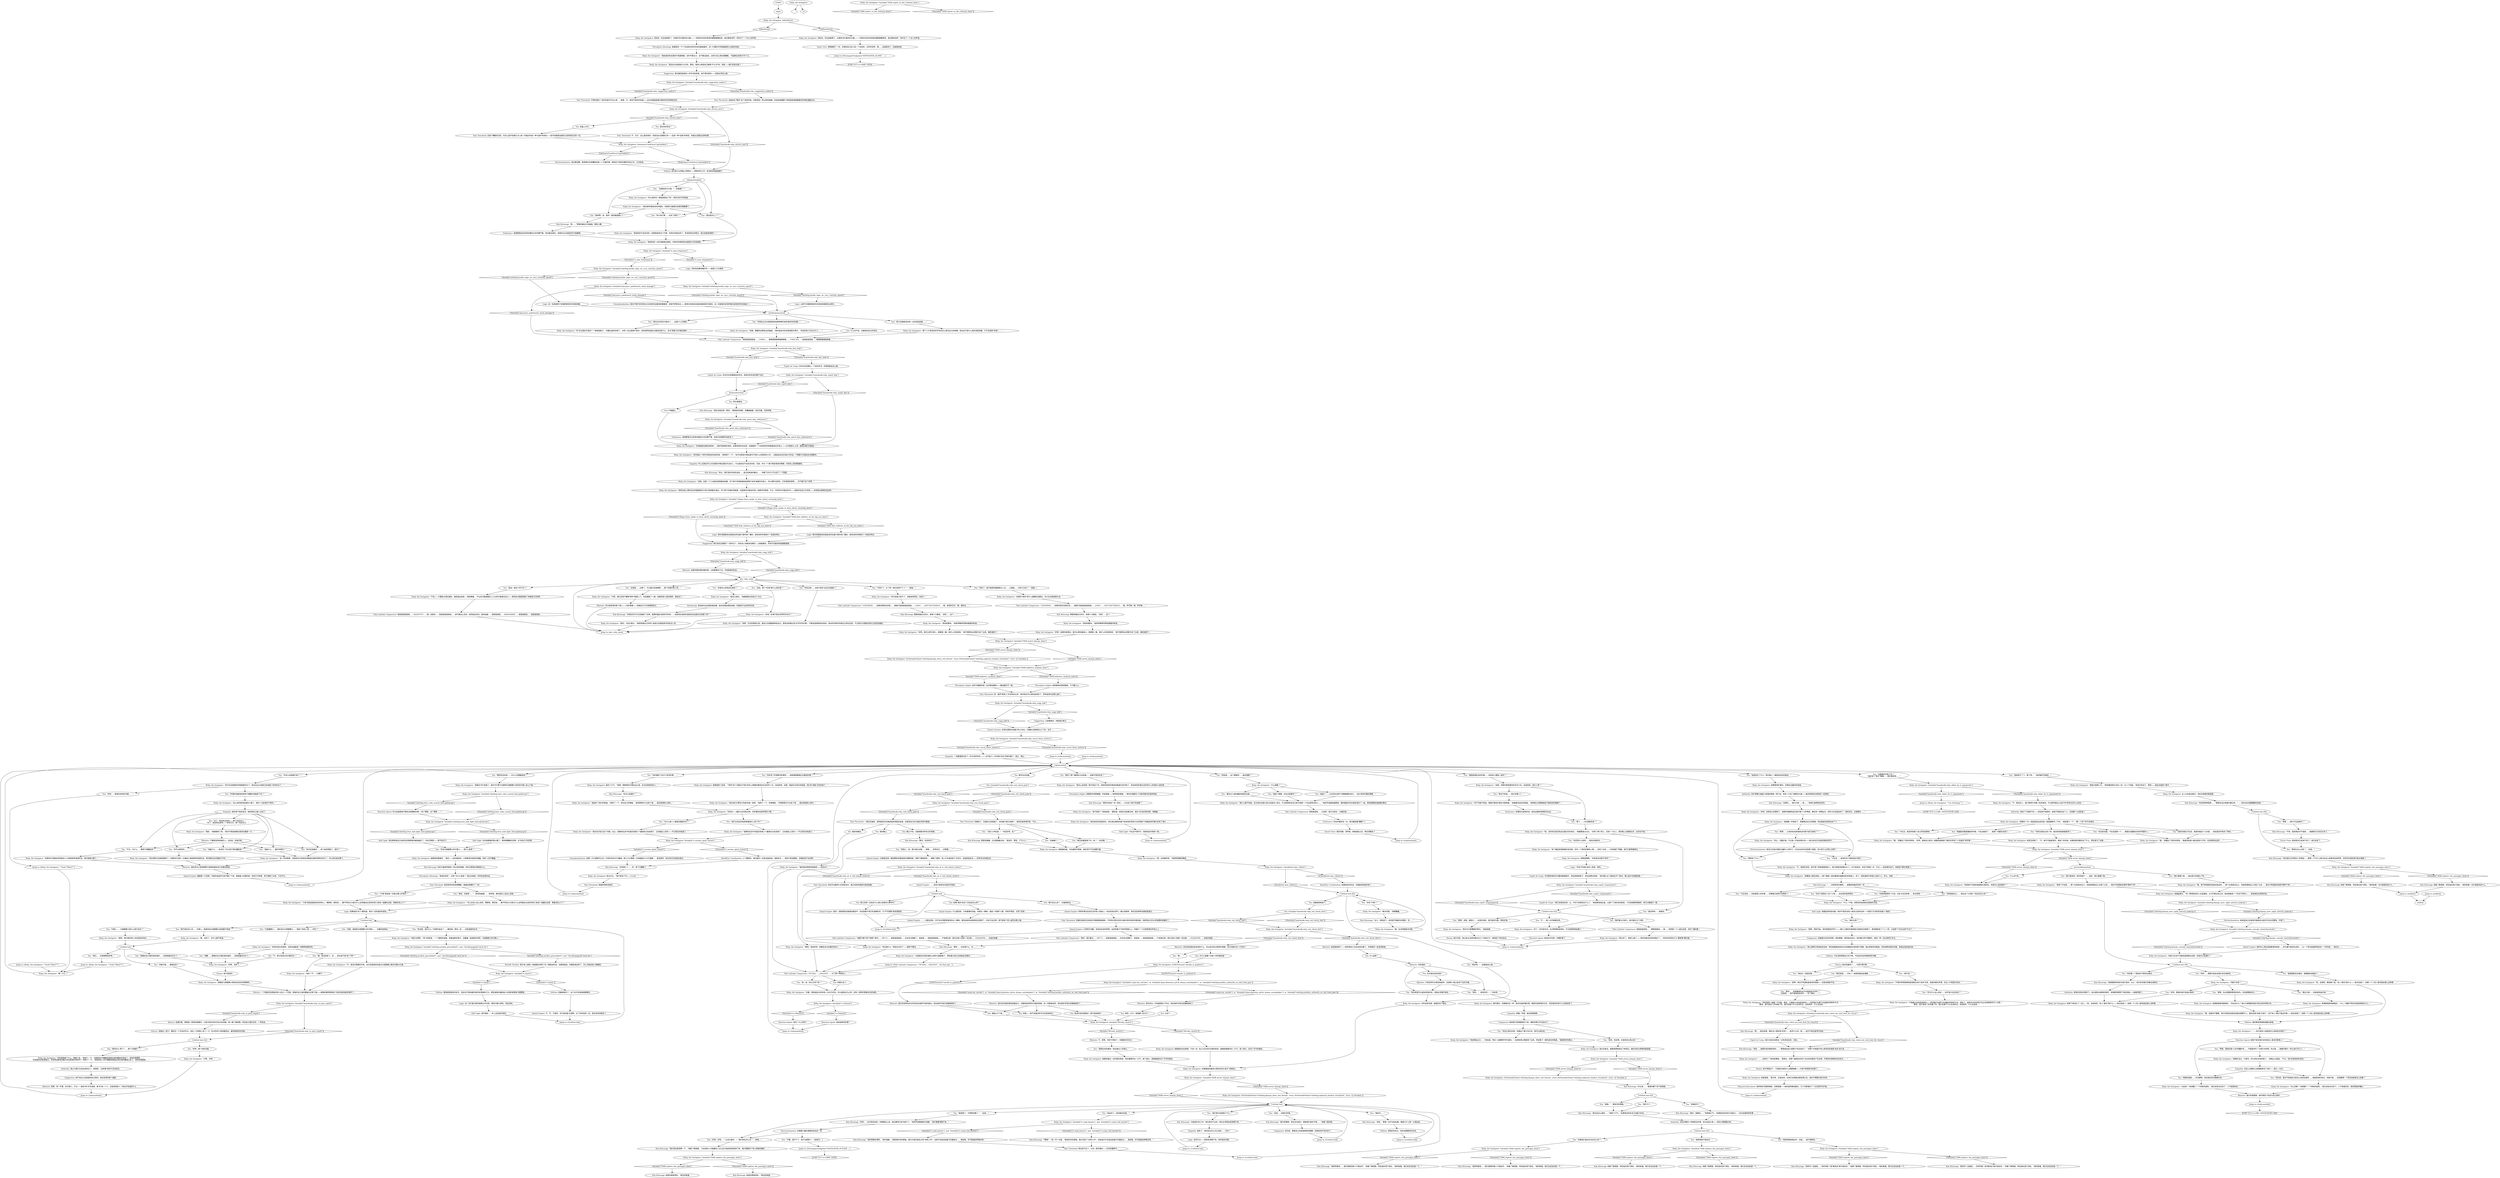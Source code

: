# LAIR / INSTIGATOR
# You are caught in the ray of the Pale Compressor and talk to Ruby. You can:
#1. Ask about the Compressor.
#2. Ask about the murder and why Ruby went into hiding.
#3. Try to destroy the Compressor.
#4. Try to stop Ruby from killing herself if you destroy the Compressor.
#5. Let Ruby go.
# ==================================================
digraph G {
	  0 [label="START"];
	  1 [label="input"];
	  2 [label="Jump to: [Untitled hub]"];
	  3 [label="Drama: 她对你撒谎了……*包括*那件事。"];
	  4 [label="Game Over: 黑暗接管了一切，你感觉自己坠入到一个未知的、无声的世界。哦……这就是死亡！这就是结束。"];
	  5 [label="Ruby, the Instigator: Variable[\"boardwalk.ruby_sugg_talk\"]"];
	  6 [label="Variable[\"boardwalk.ruby_sugg_talk\"]", shape=diamond];
	  7 [label="!(Variable[\"boardwalk.ruby_sugg_talk\"])", shape=diamond];
	  8 [label="You: “胡说，你是想……”（奇怪地抽搐），“误导我。根本就没人会这么说我。”"];
	  9 [label="Ruby, the Instigator: “‘怎么会没人这么说你。警察啦，罪犯啦……要不然你以为我为什么会带着这台该死的死亡射线一起藏在这里，等着你找上门？”"];
	  10 [label="Ruby, the Instigator: Variable[\"tc.harry\"]"];
	  11 [label="Variable[\"tc.harry\"]", shape=diamond];
	  12 [label="!(Variable[\"tc.harry\"])", shape=diamond];
	  13 [label="You: “好吧，好吧。”（让自己振作。）“咱们现在怎么办？”（继续。）"];
	  14 [label="Ruby, the Instigator: Variable[\"TASK.explore_the_passages_done\"]"];
	  15 [label="Variable[\"TASK.explore_the_passages_done\"]", shape=diamond];
	  16 [label="!(Variable[\"TASK.explore_the_passages_done\"])", shape=diamond];
	  17 [label="Ruby, the Instigator: “我什么都不知道，反正我在这里扎营之后就没人来过。不过我很肯定自己绝不是第一个在这里苟活的人……”她的声音越来越微弱，跟你脑袋中的白噪音混在了一起。感觉就像是动脉瘤在靠近。"];
	  18 [label="Ruby, the Instigator: “哦。”她露出了悲伤的笑容。“我虽然知道小猫也是有爪子的，但没想到会这样……”"];
	  19 [label="Perception (Sight): 她手中握着的是一支双管前膛枪——跟凶器并不一致。"];
	  20 [label="Ruby, the Instigator: “她要我上楼去找她——那个跟她一起的雇佣兵就躺在卧室地板上，死了。我知道她不希望让当局介入。所以，没错……”"];
	  21 [label="Endurance: 曷城警督此刻忍受的痛苦比你还要严重。他试着去抵抗，但根本无从知道何时才能解脱。"];
	  22 [label="Endurance: 曷城警督正在承受的痛苦比你还要严重，但他已经慢慢开始恢复了。"];
	  23 [label="You: “康米主义者的藏身地就在后面……”"];
	  24 [label="Ruby, the Instigator: “我用的是一台灰域维度压缩机。你和你的搭档现在就困在它的场域里。”"];
	  25 [label="Ruby, the Instigator: “嗯？什么？”"];
	  26 [label="Ruby, the Instigator: “哦，这当然能解决问题。”"];
	  27 [label="You: “我也希望可以就这样放你走，但我必须遵守规定。”"];
	  28 [label="You: 但是——她不该就这样平白无故地死去！"];
	  29 [label="Ruby, the Instigator: “哦，这根本不重要。他们对我来说甚至连朋友都算不上，更别说是*自家*兄弟了。至于有人*喜欢*我这件事——我太知道了。如果一个人有人喜欢就会遇上这种事……”"];
	  30 [label="Ruby, the Instigator: “呕，拉倒吧，嘴说破个屁。有人*喜欢*我什么——我太知道了。如果一个人有人喜欢就会遇上这种事……”"];
	  31 [label="Shivers: 他漫步着，两侧是一排排的罂粟花，大部分粉红色的花朵已经凋谢。男人看了看周围，然后抬头望向天空；一声叹息。"];
	  32 [label="Ruby, the Instigator: Variable[\"XP.ruby_motive\"]"];
	  33 [label="Variable[\"XP.ruby_motive\"]", shape=diamond];
	  34 [label="!(Variable[\"XP.ruby_motive\"])", shape=diamond];
	  35 [label="Ruby, the Instigator: “子弹是从远处射进来的——否则我们在楼下应该能听到枪声才对。再说了，她有充分的动机不去主动招惹是非引人注意。”\n“警官，我不是说了好多遍了吗，我们在楼下什么也没听见。没有枪声，什么也没有。”"];
	  36 [label="Ruby, the Instigator: “灰域？灰域不是在世界的尽头吗？”"];
	  37 [label="You: “*大家*是指谁？你是从哪儿听来的？”"];
	  38 [label="You: “是啊，没错，我刚才……在逗你玩呢。他们就在外面，荷枪实弹。”"];
	  39 [label="You: 别晕过去了。"];
	  40 [label="Empathy: 她死了。他的反应怎么可以如此……冷淡？"];
	  41 [label="Ruby, the Instigator: CheckItem(\"gun_villiers\")"];
	  42 [label="CheckItem(\"gun_villiers\")", shape=diamond];
	  43 [label="!(CheckItem(\"gun_villiers\"))", shape=diamond];
	  44 [label="Kim Kitsuragi: 他望向黑暗深处，“那边的帐篷。”"];
	  45 [label="Ruby, the Instigator: “你认真的吗？那就尝尝这个吧！”她拧动手中的转盘。"];
	  46 [label="You: “到底发生了什么？周日晚上？跟我说说你的版本。”"];
	  47 [label="Ruby, the Instigator: “有啊，在对你使用之前，我自己也把脑袋伸进去过，感觉这样做比较*合乎科学伦理*。不敢说是很愉快的体验，我试的时候开的档位比现在还低，不过我可以想象你现在正经受的痛苦。”"];
	  48 [label="Ruby, the Instigator: “信号通过一系列中继站来完成传递。”她停顿了一下。“驻守在那些中继站里可不是什么有意思的工作，人类独自呆在灰域之中的话，不需要几年就会失去理智的。”"];
	  49 [label="Jump to: [rubymainhub]"];
	  50 [label="Conceptualization: 如果一只大黄蜂可以在一分钟内杀死40只蜜蜂，那三只大黄蜂一分钟就能杀120只蜜蜂……甚至更多，因为他们还会团队配合。"];
	  51 [label="Kim Kitsuragi: “女士，把枪放下。这样是不能解决问题的。你……”"];
	  52 [label="Ruby, the Instigator: 她从你身边、接着是警督身边飞奔而过，最后消失在黑暗的隧道里。"];
	  53 [label="You: “你的第一个猜测并不算完全错误……”"];
	  54 [label="Ruby, the Instigator: 她眯起眼睛。“听起来应该差不多吧？”"];
	  55 [label="Inland Empire: 白噪音变成一堵迷雾和灰霉组成的沸腾高墙，笼罩了整座城市……撕裂了建筑，把人行布道刮到了半空中。这就是瑞瓦肖——世界末日的瑞瓦肖。"];
	  56 [label="You: “所谓的准备指的是把子弹藏在地板底下吗？”"];
	  57 [label="You: “准备什么……枪战吗？所以把子弹先藏起来？”"];
	  58 [label="You: “等等……以你的标准来看她当时是不是已经嗨了？”"];
	  59 [label="Electrochemistry: 她见识过真正嗑药过量的人的样子，卡拉洁当时还没到那个程度，所以有什么好担心的呢？"];
	  60 [label="Authority: 我以为我们已经达成协议了，她想到。*这种事*真的不应该发生。"];
	  61 [label="Ruby, the Instigator: “呃，当时你队里没有这位瘦巴巴的老兄。”她朝警督点点头。“你带了两个男人，还有一个女人。男的看上去都很壮实，女的也不差。”"];
	  62 [label="You: “你还有什么别的……能告诉我的吗……”"];
	  63 [label="Ruby, the Instigator: “我见识过更糟糕的情况。”她耸耸肩。"];
	  64 [label="You: “你这又是何必呢。你跟这个案子没关系，我可以放你走。”"];
	  65 [label="Kim Kitsuragi: “我们是警察。责任全在我们，要是我们放任不管……”他看了看四周。"];
	  66 [label="Ruby, the Instigator: Variable[\"tc.rank_known\"]  and  Variable[\"tc.name_full_harrier\"]"];
	  67 [label="Variable[\"tc.rank_known\"]  and  Variable[\"tc.name_full_harrier\"]", shape=diamond];
	  68 [label="!(Variable[\"tc.rank_known\"]  and  Variable[\"tc.name_full_harrier\"])", shape=diamond];
	  69 [label="Ruby, the Instigator: Variable[\"TASK.explore_the_passages_done\"]"];
	  70 [label="Variable[\"TASK.explore_the_passages_done\"]", shape=diamond];
	  71 [label="!(Variable[\"TASK.explore_the_passages_done\"])", shape=diamond];
	  72 [label="Ruby, the Instigator: 顷刻间，你全身麻痹了。白噪声充斥着你的大脑——一阵前所未有的奇怪的痛楚接踵而至。透过静电流声，你听见了一个女人的声音。"];
	  73 [label="You: 说服她把枪放下。"];
	  74 [label="You: Variable[\"boardwalk.ruby_red_check_rhet\"]"];
	  75 [label="Variable[\"boardwalk.ruby_red_check_rhet\"]", shape=diamond];
	  76 [label="!(Variable[\"boardwalk.ruby_red_check_rhet\"])", shape=diamond];
	  77 [label="You: “那她说了什么？”"];
	  78 [label="You: 盯着露比。"];
	  79 [label="Ruby, the Instigator: “我他妈的不会杀你的，如果我真有这个打算，你现在早就没命了。考虑到现在的情况，我已经很讲道理了。”"];
	  80 [label="You: “你听说了所谓审判的事吗……就是那群雇佣正在筹划的事？”"];
	  81 [label="Ruby, the Instigator: 她叹了口气。“是啊。那群佣兵打算私设公堂，处决杀害莱利的人。”"];
	  82 [label="You: 保持静止。"];
	  83 [label="You: 也许我应该劝劝她？"];
	  84 [label="Rhetoric: 因为你觉得自杀对你来说也是种不错的做法。现在她的手指已经握紧扳机了……"];
	  85 [label="You: “咱们……还是聊聊别的吧。”"];
	  86 [label="Ruby, the Instigator: (Variable[\"canal.roy_suicide\"]  or  Variable[\"plaza.kineema_sylvie_drama_suicidejokes\"]  or  Variable[\"whirling.hardies_authority_wc_fail_tried_gun\"])"];
	  87 [label="(Variable[\"canal.roy_suicide\"]  or  Variable[\"plaza.kineema_sylvie_drama_suicidejokes\"]  or  Variable[\"whirling.hardies_authority_wc_fail_tried_gun\"])", shape=diamond];
	  88 [label="!((Variable[\"canal.roy_suicide\"]  or  Variable[\"plaza.kineema_sylvie_drama_suicidejokes\"]  or  Variable[\"whirling.hardies_authority_wc_fail_tried_gun\"]))", shape=diamond];
	  89 [label="Rhetoric: 强大的道德感。她仍想找个机会为自己辩护。"];
	  90 [label="You: “那你……觉得雇佣兵会不会是她亲手杀的？”\n“你觉得……是不是她亲自动手……杀了莱利……？”"];
	  91 [label="Kim Kitsuragi: “你现在的行为已经触犯了法律。我猜机器应该是有专利的……但是现在发射的波段应该远超合法范围了吧？”"];
	  92 [label="Kim Kitsuragi: “警官，你还好吗？”"];
	  93 [label="Pain Threshold: 压缩机发射的无线电讯号像雹暴般袭来，不同的幻景在你的大脑中拼命地争夺着地盘。你感觉自己的头骨快要碎成齑粉了。"];
	  94 [label="Ruby, the Instigator: “过度接近灰域压缩机让他的大脑超载了。等机器关掉之后他就会没事的。”"];
	  95 [label="Authority: 他没法像你一样接受这件事，他为此而心焦——然后才慢慢缓过来。"];
	  96 [label="Ruby, the Instigator: “你不可能不知道，我敢打赌他们就在外面等着。”她看着你身后的隧道。“我想我之后要碰碰运气铤而走险看看了。”"];
	  97 [label="Jump to: [endhub]"];
	  98 [label="You: “如果我们放凶手走会怎么样？”"];
	  99 [label="Kim Kitsuragi: “现在我们必须想出个好理由……解释一下为什么我们会这么直直地自投罗网，否则写在报告里可就太难看了。”"];
	  100 [label="You: “她自杀了。我没能劝住她。”"];
	  101 [label="Kim Kitsuragi: “真的吗？这就是……你的判断？我*敢肯定*她不是凶手。”他看了看周围，然后指向洞穴深处。“她的帐篷。我们应该去检查一下。”"];
	  102 [label="Ruby, the Instigator: Variable[\"village.twins_spoke_to_boys_about_swearing_done\"]"];
	  103 [label="Variable[\"village.twins_spoke_to_boys_about_swearing_done\"]", shape=diamond];
	  104 [label="!(Variable[\"village.twins_spoke_to_boys_about_swearing_done\"])", shape=diamond];
	  105 [label="You: “你好像说了些关于宣判的事……”"];
	  106 [label="You: “你被捕了！”"];
	  107 [label="Ruby, the Instigator: “好吧，如果你真想谈，我可以把机器调小。顺便提一嘴，我手上还有把枪呢。”她不情愿地从阴影中走了出来。痛苦减轻了。"];
	  108 [label="Jump to: [rubymainhub]"];
	  109 [label="Pain Threshold: 不想伤害你？你的耳道可不这么想……等等，不，甚至不是你的耳道——这台机器是直接冲着你的听觉神经去的。"];
	  110 [label="You: “代理人……马德雷教父是什么旅行社吗？”"];
	  111 [label="Ruby, the Instigator: Variable[\"boardwalk.ruby_kim_help\"]"];
	  112 [label="Variable[\"boardwalk.ruby_kim_help\"]", shape=diamond];
	  113 [label="!(Variable[\"boardwalk.ruby_kim_help\"])", shape=diamond];
	  114 [label="Conceptualization: 我也不想打扰你现在正在承受的这震耳欲聋痛苦，但是乔伊斯说过——使用无线电波去强加维度是有可能的。这一定就是向灰域传输无线电信号的设备之一。"];
	  115 [label="Ruby, the Instigator: “哦，当然了。你什么都不知道。”"];
	  116 [label="Jump to: [rubycasehub]"];
	  117 [label="Jump to: [rubymainhub]"];
	  118 [label="Kim Kitsuragi: “还有第三个……哎，真下可糟糕了。”"];
	  119 [label="You: “拜托，”（高举双手，）“你走吧。”"];
	  120 [label="You: “你的……那群兄弟告诉我们你在海岸的。”"];
	  121 [label="You: “你说马德雷教父的代理人……是什么意思？”"];
	  122 [label="Suggestion: 她已经在这里躲了一些时日了，其间没人陪她说话聊天。让她接着说，你说不定能有机能摆脱困境。"];
	  123 [label="Ruby, the Instigator: “真他妈要命。”她突然略带同情地看着你和金。"];
	  124 [label="Pain Threshold: 你的手试着伸入灰域混沌中，随之而来的痛苦也逐渐加剧。"];
	  125 [label="arrestedklaasjehub"];
	  126 [label="Ruby, the Instigator: “但是卡拉洁不可能知道我躲在这里。你是怎么知道的？”"];
	  127 [label="Ruby, the Instigator: IsKimHere()"];
	  128 [label="IsKimHere()", shape=diamond];
	  129 [label="!(IsKimHere())", shape=diamond];
	  130 [label="Rhetoric: 她喜欢跟你聊机器的事。让她接着说下去，寻找脱身的机会。"];
	  131 [label="You: 别盖上它们。"];
	  132 [label="Empathy: 一定要谨慎决定下一步行动的时机——一旦开始下一步你就*没法*问她问题了。慎之，慎之。"];
	  133 [label="You: “对了，她没有出卖你——那个洗衣女工。”\n“对了，她没有出卖你——伊泽贝尔，那个洗衣女工。”"];
	  134 [label="You: “好吧……那我还有别的问题……”"];
	  135 [label="Ruby, the Instigator: “现在情势已经峰回路转了。如果你们没有一头撞进25超高频率波段的话，情况确实会对我极为不利。”"];
	  136 [label="Kim Kitsuragi: “没事的……我们只想……唔……”他挣扎着想把话说完。"];
	  137 [label="Jump to: [rubymainhub]"];
	  138 [label="Pain Threshold: 感觉突然间变得很糟糕，就像血管爆炸了一样。"];
	  139 [label="Drama: 她才没有，她以前从没同时面对过三个武装分子。她相信了你的说法。"];
	  140 [label="Pain Threshold: 疼痛变得愈发难忍。"];
	  141 [label="Untitled hub (02)"];
	  142 [label="Kim Kitsuragi: “好吧……这可是你说的。你需要这么说。现在既然已经*说定*了，”他的声音缓慢而又慎重。“我们需要清理干净。”"];
	  143 [label="Jump to: [Untitled hub]"];
	  144 [label="Jump to: [NewspaperEndgame(\"INSTIGATOR_SUICIDE ...]"];
	  145 [label="Ruby, the Instigator: Variable[\"boardwalk.ruby_red_check_rhet\"]"];
	  146 [label="Variable[\"boardwalk.ruby_red_check_rhet\"]", shape=diamond];
	  147 [label="!(Variable[\"boardwalk.ruby_red_check_rhet\"])", shape=diamond];
	  148 [label="rubygreetinghub"];
	  149 [label="You: “就是个碉堡。你去过那里吗？”"];
	  150 [label="Ruby, the Instigator: “不会——只要我关掉压缩机，痛苦就会结束。”她犹豫着。“不过你可能需要花上几分钟才能稳住自己——感觉有点像是刚做了场昏昏沉沉的梦。”"];
	  151 [label="Kim Kitsuragi: “你怎么知道的？”"];
	  152 [label="You: “他们已经设好陷阱等着我们上钩了吗？”"];
	  153 [label="Hand/Eye Coordination: 三个雇佣兵，毫无疑问一定是全副武装，渴望复仇……而你只有前膛枪。这看起来不太妙啊。"];
	  154 [label="Rhetoric: 因为你从一开始就错估了形式。现在她的手指已经握紧扳机了……"];
	  155 [label="Ruby, the Instigator: 她满脸疑惑地看着你。“你在说什么？我以为提图斯和我只是正经的同事关系……”"];
	  156 [label="Perception (Hearing): “真他妈该死”，还有“为什么是我？”透过白噪音，你听到这两句话。"];
	  157 [label="Jump to: [Ruby, the Instigator: \"\"I'm listening.\"\"]"];
	  158 [label="Ruby, the Instigator: “比如说？”她调整了一下持枪的姿势。“我已经告诉过你了，人不是我杀的。”"];
	  159 [label="You: “坦白说，我也不知道自己是怎么找到这里的……我就是凑巧经过。你能不能……给我解释一下现在到底是怎么回事？”"];
	  160 [label="Ruby, the Instigator: “不管你觉得我俩到底谁更应该为‘私刑’负责，我真的都无所谓，反正人不是我们杀的。”"];
	  161 [label="Ruby, the Instigator: “行啊，我们还是不要聊*那件*破事儿了。你追捕我了一路，结果却掉入我的陷阱。我说完了。”"];
	  162 [label="Kim Kitsuragi: 警督抓着自己的头，表情十分痛苦。“该死……这个……”"];
	  163 [label="Ruby, the Instigator: Variable[\"boardwalk.ruby_pi_rc_fail_inland_vision\"]"];
	  164 [label="Variable[\"boardwalk.ruby_pi_rc_fail_inland_vision\"]", shape=diamond];
	  165 [label="!(Variable[\"boardwalk.ruby_pi_rc_fail_inland_vision\"])", shape=diamond];
	  166 [label="Kim Kitsuragi: “这是我们的工作。现在情况不太妙。咱们必须把这里清理干净。”"];
	  167 [label="Jump to: [NewspaperEndgame(\"INSTIGATOR_ALONE\", ...]"];
	  168 [label="Ruby, the Instigator: “前一秒的确是，但我现在已经用灰域维度压缩机控制住你们了，所以现在我没事了。”"];
	  169 [label="Volition: 别被她唬住了，这个名字没准是她瞎蒙的。"];
	  170 [label="Logic: 这一切只能代表你做事立竿见影。罪犯们都认得你，而且怕你。"];
	  171 [label="Ruby, the Instigator: “你知道我做了什么。我骗了他。”她停了一下。“结果现在开罐器哈里就在我的藏身处现身了。该死的提图斯……”\n“你进我的货車里看过。你觉得加姆洛克最大的玩家喜欢竞争吗？”她停了一下。“结果现在人形开罐器哈里就出现在我的藏身之处了。该死的提图斯……”"];
	  172 [label="Endurance: 如果别无选择的话，她会迎着枪林弹雨冲出去。"];
	  173 [label="You: “嗯……”"];
	  174 [label="Empathy: 感激。怀疑。她还是想跑路……"];
	  175 [label="endhub"];
	  176 [label="You: “不过，为什么……要把子弹藏起来？”"];
	  177 [label="You: “这是……是我们的错。”"];
	  178 [label="pre_ruby_main"];
	  179 [label="Rhetoric: 你应该知道此刻该说些什么，你从前也有过相同的境遇，但为何脑中还一片空白？"];
	  180 [label="You: （回头小声低语。）“你还好吧，金？”"];
	  181 [label="You: “所以你打算……也杀了我吗？”"];
	  182 [label="Pain Threshold: 当她说出“警官”这个词的时候，你感觉到一阵尖锐的剧痛。听起来就像整个射频波段直接朝着你的神经通路尖叫。"];
	  183 [label="You: “你是怎么弄到这玩意的？”"];
	  184 [label="Interfacing: 而且她也对此感到很自豪。她也有理由感到自豪，你就造不出这样的东西。"];
	  185 [label="Ruby, the Instigator: 她咯咯笑了起来。“*审判*这个词相对于他们实际上想做的事来说也忒好听了点。话说回来，没错，我监听过他们的频道。他们的‘调查’已经完成了。”"];
	  186 [label="You: “为什么每个人都喜欢跟我作对？”"];
	  187 [label="You: “你能不能……跟我说说？”"];
	  188 [label="You: “不，那才是真正的问题所在！”"];
	  189 [label="Volition: 她的嗓音里隐隐透露出绝望。"];
	  190 [label="Ruby, the Instigator: “他的身体还是温热的，但在透过破掉的窗户射进来的青色灯光的照射下他看起来好像已经死了很久……”"];
	  191 [label="You: “那还真是……不妙——她居然能如此镇静……”"];
	  192 [label="Ruby, the Instigator: Variable[\"tc.ulan_frequency\"]"];
	  193 [label="Variable[\"tc.ulan_frequency\"]", shape=diamond];
	  194 [label="!(Variable[\"tc.ulan_frequency\"])", shape=diamond];
	  195 [label="Pale Latitude Compressor: 嗞嗞嗞嗞嗞嗞嗞……342455797……哦，亲爱的……嗞嗞嗞嗞嗞嗞嗞……请不要这么忧伤，依然如此忧伤，我的姑娘……嗞嗞嗞嗞嗞……4464544829……嗞嗞嗞嗞嗞……嗞嗞嗞嗞嗞……"];
	  196 [label="You: “别担心，金，我只是在试着……想象……世界末日……的景象……”"];
	  197 [label="Inland Empire: 什么都没有。只有缓慢的消逝。你看见一棵树，或是一间煤矿小屋。你转开视线，又转了回来……"];
	  198 [label="Inland Empire: ……小屋会消失，你不会记得那里曾经有过一棵树，更别说树的品种是松还是桦了。你也不会记得，是不是有个男人就吊在那上面。"];
	  199 [label="Horrific Necktie: 刚才有人提到一条操蛋的领带了吗？要我说的话，这都是放屁。你都疯成这样了，怎么可能会收人贿赂呢。"];
	  200 [label="Suggestion: 让她接着说，你能渡过难关。"];
	  201 [label="Empathy: 她的语气有些苦涩。她觉得自己被人出卖了。"];
	  202 [label="You: “那个……小队里都有谁？”"];
	  203 [label="Rhetoric: 你知道的。"];
	  204 [label="You: “我尽力了。”"];
	  205 [label="You: “谢谢。”（摩挲你的两鬓。）"];
	  206 [label="Kim Kitsuragi: 他看了看周围，然后指向洞穴深处。“她的帐篷。我们应该去检查一下。”"];
	  207 [label="Ruby, the Instigator: 她看着机器，评估着损坏程度。她的双手不住地颤抖着。"];
	  208 [label="Ruby, the Instigator: “哦。”她露出了悲伤的笑容。“好吧，我想自己其实一直都知道她是个最优先考虑个人利益的*幸存者*。”"];
	  209 [label="Ruby, the Instigator: Variable[\"boardwalk.ruby_suggestion_malice\"]"];
	  210 [label="Variable[\"boardwalk.ruby_suggestion_malice\"]", shape=diamond];
	  211 [label="!(Variable[\"boardwalk.ruby_suggestion_malice\"])", shape=diamond];
	  212 [label="You: “话说，那个*灰域*是什么鬼东西？”"];
	  213 [label="Ruby, the Instigator: “没错。这是一个工业级的抛物面反射器。专门用于将维度强加到某种*没有*维度的东西上。所以理所当然的，它所使用的频率……并不属于这个世界。”"];
	  214 [label="You: “我会一直这个样子吗？”"];
	  215 [label="Ruby, the Instigator: “我监听了他们的频道。”她停了一下，咬住自己的嘴唇。“虽然那帮孙子出卖了我……我还是很担心他们。”"];
	  216 [label="Pale Latitude Compressor: “875263……23621837……为了那个特别的人……”"];
	  217 [label="Ruby, the Instigator: “解决问题，”她嘟囔着。"];
	  218 [label="You: 我当时说的是醉话！我不是故意的！……"];
	  219 [label="You: “我确定自己理应是知道的……但是我最近失忆了。”"];
	  220 [label="You: “哦，我当然是了。你……现在是不是*怕*了啊？”"];
	  221 [label="You: “是啊，你从提图斯那里挖走的。还有提图斯自己。”"];
	  222 [label="Rhetoric: 不，等等，你终于想到了，你跟她的共同点："];
	  223 [label="Ruby, the Instigator: “然后惹得一身骚？不可能。再说，子弹是从远处射进来的——否则我们在楼下应该能听到枪声才对。”\n“警官，我不是说了好多遍了吗，我们在楼下什么也没听见。没有枪声，什么也没有。”"];
	  224 [label="Jump to: [pre_ruby_main]"];
	  225 [label="Jump to: [Pale Latitude Compressor: \"\"875263... 23621837... for that spe...\"]"];
	  226 [label="Esprit de Corps: 你也许应该看看金的状况。他现在的状态好像不太好。"];
	  227 [label="Pain Threshold: 呃，虽然*感官上*并没有好太多，但你现在可以组织起语言了，思考起来也没那么痛了。"];
	  228 [label="You: “淋浴头？真是机智……”"];
	  229 [label="Ruby, the Instigator: “‘大家’是指加姆洛克的所有人。警察啦，罪犯啦……要不然你以为我为什么会带着这台该死的死亡射线一起藏在这里，等着你找上门？”"];
	  230 [label="Logic: 如果她连*这个*都知道，那也一定知道你的真名。"];
	  231 [label="Half Light: 我不确定……听上去还挺可信的。"];
	  232 [label="Kim Kitsuragi: “真的吗？这就是……你的判断？我*敢肯定*她不是凶手。”他看了看周围，然后指向洞穴深处。“她的帐篷。我们应该去检查一下。”"];
	  233 [label="Kim Kitsuragi: “考虑到种种因素……”警督还没从疼痛中缓过来。“……现在未必是最糟糕的结局。”"];
	  234 [label="Kim Kitsuragi: “不用，我觉得凶手不是她……她跟咱们已经没关系了。”"];
	  235 [label="Jump to: [endhub]"];
	  236 [label="Pain Threshold: 一靠近压缩机，那阵猛烈的白噪音就变得更加汹涌。你感觉自己的大脑在颅骨中膨胀。"];
	  237 [label="You: “救命啊，金，救命！我的脑袋着火了！”"];
	  238 [label="Ruby, the Instigator: “不，我没杀人，我只是帮忙布置了私刑现场。不过我怀疑这么说对*你*而言也没什么区别。”"];
	  239 [label="Kim Kitsuragi: “唔……”警督抓着自己的脑袋，眼珠上翻。"];
	  240 [label="Ruby, the Instigator: 一股全新的强电流向你袭来，你感觉大脑里的血管好像要爆了。"];
	  241 [label="Ruby, the Instigator: Variable[\"boardwalk.ruby_la_puta_esprit\"]"];
	  242 [label="Variable[\"boardwalk.ruby_la_puta_esprit\"]", shape=diamond];
	  243 [label="!(Variable[\"boardwalk.ruby_la_puta_esprit\"])", shape=diamond];
	  244 [label="Ruby, the Instigator: 她满脸疑惑地看着你。“什么？我都不明白你到底想表达什么。”"];
	  245 [label="Ruby, the Instigator: 她停下来消化了一会儿。“呃，去他妈的。有人*喜欢*我什么——我太知道了。如果一个人有人喜欢就会遇上这种事……”"];
	  246 [label="Ruby, the Instigator: Variable[\"boardwalk.ruby_didnt_do_it_arguments\"]"];
	  247 [label="Variable[\"boardwalk.ruby_didnt_do_it_arguments\"]", shape=diamond];
	  248 [label="!(Variable[\"boardwalk.ruby_didnt_do_it_arguments\"])", shape=diamond];
	  249 [label="Perception (Hearing): 就像是有一千个无线电台同时向你的脑袋轰炸，但一片嘈杂中你唯独能辨认出她的话语。"];
	  250 [label="Ruby, the Instigator: “真他妈要命。”她突然略带同情地看着你和金。"];
	  251 [label="Perception (Sight): 她带着把双管前膛枪。千万要小心。"];
	  252 [label="Ruby, the Instigator: Variable[\"boardwalk.ruby_ruled_out_roof_shot_for_viscal\"]"];
	  253 [label="Variable[\"boardwalk.ruby_ruled_out_roof_shot_for_viscal\"]", shape=diamond];
	  254 [label="!(Variable[\"boardwalk.ruby_ruled_out_roof_shot_for_viscal\"])", shape=diamond];
	  255 [label="Untitled hub (04)"];
	  256 [label="Inland Empire: 她的内心深处渴望着某种结局……但大概不是现在这种……从一个审讯室被押送到另一个审讯室，一夜白头……"];
	  257 [label="You: “金！金！快让它停下来！”"];
	  258 [label="Jump to: [rubymainhub]"];
	  259 [label="Jump to: [rubymainhub]"];
	  260 [label="Esprit de Corps: “我们还是回去吧，让。今天不会再发生什么了，”她安静地回应道。让摘下了他的金色假发。“打给海德斯塔姆吧。他可以载我们一程。”"];
	  261 [label="Kim Kitsuragi: “我也会这么做的……”他喘了口气。“如果我没有失去行动能力的话……”"];
	  262 [label="Kim Kitsuragi: 他望向黑暗深处，“那边的帐篷。”"];
	  263 [label="Half Light: 卡拉洁不想开灯，她害怕凶手再来一枪。"];
	  264 [label="Ruby, the Instigator: “何止，*超级*嗨。不过我一开始没想太多——我之前也见过她玩很疯的样子。”"];
	  265 [label="You: “就这样吧……谢谢你。”"];
	  266 [label="Pale Latitude Compressor: 嗞嗞嗞嗞嗞嗞…….摩擦锁套装……嗞……别把我一个人留在这里，求你了塞利斯！"];
	  267 [label="Pale Latitude Compressor: 嗞嗞嗞嗞嗞……兰伯恩：星光与阳光。24摄氏度……"];
	  268 [label="Rhetoric: 只有这样你才能劝她放弃，这是唯一能让她活下去的方案。"];
	  269 [label="Untitled hub"];
	  270 [label="Kim Kitsuragi: “该死。”警督一动不动地站着，看着沙子上那一大滩血迹。"];
	  271 [label="Kim Kitsuragi: “高阶警督杜博阿，”他吟诵着。“请控制好你的情绪。我们只是在做自己的*本职工作*。这绝不会是这起案子的最低点……相信我。你不能被这种事击垮。”"];
	  272 [label="Logic: 那对双胞胎肯定就是这样在脑子里听到广播的。她测试的时候他们一定就在附近。"];
	  273 [label="Ruby, the Instigator: “顺便问一句，到底是谁出卖的我？是提图斯吗？不对，”她犹豫了一下，“第一个招了的不会是他……”"];
	  274 [label="Ruby, the Instigator: “我没办法说很高兴认识你，警官。我真心希望自己能够*不认识*你。但是——咱们还是见面了。”"];
	  275 [label="Ruby, the Instigator: “那个小子真该好好学学该怎么管住自己的臭嘴。而且这不是什么鬼灰域发射器。它不会发射*灰域*……”"];
	  276 [label="You: “你朝莱利开枪了吗？”\n“我还有个*案子*要破……我们继续吧……”"];
	  277 [label="Ruby, the Instigator: “好吧，别把自己折腾死了。我那时候跟哈迪兄弟们喝了几杯啤酒，像往常一样瞎扯淡，然后卡拉洁就进来了，面色苍白，全身颤抖……”"];
	  278 [label="Ruby, the Instigator: “我知道这种感觉很难受——别乱动了。”"];
	  279 [label="Ruby, the Instigator: “我猜你应该不知道还有第三个雇佣兵已经进城了，正好能赶上宣判——不过现在你知道了。”"];
	  280 [label="You: “露比兄弟……前身是哈迪兄弟。”"];
	  281 [label="Ruby, the Instigator: “是啊，我也不知道到底是该钦佩她——还是该感到不安。”"];
	  282 [label="You: “卡拉洁，她显然背叛了自己的性别群体。”"];
	  283 [label="You: “你现在正在对我使用的是那种跨灰域传递信号的机器！”"];
	  284 [label="Ruby, the Instigator: Variable[\"boardwalk.ruby_greet_kim_endurance\"]"];
	  285 [label="Variable[\"boardwalk.ruby_greet_kim_endurance\"]", shape=diamond];
	  286 [label="!(Variable[\"boardwalk.ruby_greet_kim_endurance\"])", shape=diamond];
	  287 [label="Jump to: [Ruby, the Instigator: \"\"Yeah? What?\"\"]"];
	  288 [label="Kim Kitsuragi: “警官……你在做什么，你……”"];
	  289 [label="Half Light: 现在那种遥远又诡异的恐惧感离你越来越近了。你在恐惧的——是*你自己*。"];
	  290 [label="Pain Threshold: 这是个糟糕的决定。你怎么就不防着它点儿呢？你面对的是一种*全新*的体验——其可怕程度远超你之前所经历过的一切。"];
	  291 [label="Rhetoric: 不像其他背刺她的人。比如说，哈迪兄弟。"];
	  292 [label="You: “准备什么……最坏的情况？”"];
	  293 [label="Inland Empire: 棚屋里一片漆黑。外面的海浪声已经平静了下来。她看着上好膛的枪，然后打开枪管，把子弹取了出来。今天不行。"];
	  294 [label="Composure: 你能看见当时的场景：她的嘴唇，虽然依旧发白，但好像已然不再颤抖。她的一举一动从容而又专注。"];
	  295 [label="Ruby, the Instigator: “哈里·杜博阿，”她飞快答道。“一个腐败的混蛋，穿着迪斯科裤子，还戴着一条搞笑的领带。马德雷教父的代理人。”"];
	  296 [label="Rhetoric: 等等，有一件事。也许很小，不过——她说*你*开车进城，那‘你’是一个人，还是有很多人？她也许知道些什么……"];
	  297 [label="You: “不……我一点印象都没有。”"];
	  298 [label="You: 太迟了……"];
	  299 [label="You: “等等……咱们不去追她吗？”"];
	  300 [label="Kim Kitsuragi: 他看了看周围，然后指向洞穴深处。“她的帐篷！也许里面有些什么。”"];
	  301 [label="Pain Threshold: 再也回不去了。它会一直伴着你——在你的噩梦中。"];
	  302 [label="You: “你很快就想好了计划，对此卡拉洁觉得……有点奇怪。”"];
	  303 [label="Ruby, the Instigator: “什么碉堡？”"];
	  304 [label="You: “卡拉洁……她说你当下就知道出问题了。”"];
	  305 [label="You: “你有没有……亲自*体验*过这台压缩机？”"];
	  306 [label="You: “我不是任何人的……代理人。我甚至连马德雷教父是谁都不知道！”"];
	  307 [label="You: “马德雷教父……我听说过马德雷教父……他是个危险人物……对吗？”"];
	  308 [label="Jump to: [rubymainhub]"];
	  309 [label="You: “你在*干嘛*？”"];
	  310 [label="Ruby, the Instigator: 你看着她的脑浆从霓虹色的头发中飞溅而出。"];
	  311 [label="You: “是提图斯告诉我的。我嘴都快说破皮了……”"];
	  312 [label="Ruby, the Instigator: “……你们其他人到底是怎么他妈的办到的？”"];
	  313 [label="Shivers: 他掏出一把刀，蹲伏在一个花坛的尽头。他在一只荚果上划了一刀，乳白色的汁液渗露而出。痛苦再度将你包围……"];
	  314 [label="You: “等等，管我叫我*人形开罐器*的……不就是你吗？不是针对你啊。所以我……就像开罐子一样让他们开口了。”"];
	  315 [label="Logic: 从胖子安格斯提到的灰域发射器里发出来的。"];
	  316 [label="You: “求你了，能不能把机器稍微关小点……让我能……问你几句话？”（继续。）"];
	  317 [label="Jump to: [rubymainhub]"];
	  318 [label="Kim Kitsuragi: “嗯……她没说错，确实没人提到说*听到*……枪声什么的。我……凶手不是在屋顶开的枪。”"];
	  319 [label="You: “我们逮捕了她……就当是为你报仇了吧。”"];
	  320 [label="Ruby, the Instigator: “真是个坏消息……那个女孩是在玩火，但是即便她这么对我了之后……我也不希望她会落得*那种下场*……”"];
	  321 [label="Reaction Speed: 所以这就是她不敢告诉提图斯的事。*这个警察，这个警察……*"];
	  322 [label="Ruby, the Instigator: “这么说你是找到我的小屋了，是吗？对此我并不意外。”"];
	  323 [label="Ruby, the Instigator: “我确实说过，不是吗。所以现在你来抓我了。”她嗤之以鼻道。“不过，他们还是他妈的该死。”"];
	  324 [label="Ruby, the Instigator: “好了，说句老实话，这次聊得挺愉快的，不过我得继续赶路了。”"];
	  325 [label="Reaction Speed: 审判？什么审判？"];
	  326 [label="Savoir Faire: 再说现在已经来不及了。她已经走了。"];
	  327 [label="Jump to: [Untitled hub]"];
	  328 [label="Logic: 那对双胞胎肯定就是这样在脑子里听到广播的。她测试的时候他们一定就在附近。"];
	  329 [label="You: “我威胁说要逮捕她的时候，卡拉洁崩溃了……她把一切都告诉我了。”"];
	  330 [label="Half Light: 她看起来有些动摇。她并不意外会有人把自己给供出来——但是万万没料到会被人*诬陷*。"];
	  331 [label="You: 痛苦地蠕动。"];
	  332 [label="Ruby, the Instigator: Variable[\"tc.seraise_giant_hornet\"]"];
	  333 [label="Variable[\"tc.seraise_giant_hornet\"]", shape=diamond];
	  334 [label="!(Variable[\"tc.seraise_giant_hornet\"])", shape=diamond];
	  335 [label="Ruby, the Instigator: 你的话音未落，她就扣动了扳机。"];
	  336 [label="Ruby, the Instigator: 她朝你露出一丝怀疑的笑容，然后重重呼出一口气，摇了摇头，紧接着就扣动了手中的扳机。"];
	  337 [label="Authority: 即使在现在的情形下，金也是职业精神的典范：他想要清楚明了地告知她——她被背叛了。"];
	  338 [label="Ruby, the Instigator: SetVariableValue(\"whirling.klaasje_drew_red_thread\", true) ;SetVariableValue(\"whirling.replaced_window_trivialized\", true) --[[ Variable[ ]]"];
	  339 [label="Ruby, the Instigator: SetVariableValue(\"whirling.klaasje_drew_red_thread\", true) ;SetVariableValue(\"whirling.replaced_window_trivialized\", true) --[[ Variable[ ]]"];
	  340 [label="You: 如果*真的*发生了的话会怎么样？"];
	  341 [label="Inland Empire: 是的，但即使是在极度的痛苦中，你还是看不清它的准确形状。它*不可想象*是有原因的。"];
	  342 [label="You: “那只是徒劳。她毕竟是个……逃犯。我们逮捕了她。”"];
	  343 [label="Ruby, the Instigator: “哦，我不希望她的结局会是这样……那个女孩是在玩火，但是即便她这么对我了之后……我也不希望她会落得*那种下场*……”"];
	  344 [label="Esprit de Corps: 我们当初应该把这一点考虑进去的。见鬼。"];
	  345 [label="Volition: 卡拉洁很清楚自己在干嘛，不如此的话你很难保持冷静。"];
	  346 [label="Ruby, the Instigator: 她苦涩地笑了。“不，她不可能崩溃的，她是个幸存者。如果她真的跟你说了什么，那也是为了自救……”"];
	  347 [label="Empathy: 你这么说确实让她稍稍原谅了他们——那么一点点。"];
	  348 [label="You: “告诉我，我叫什么？如果你连这个……都知道，那你一定……也知道我的名字。”"];
	  349 [label="You: “我们刚才到底做了什么？”"];
	  350 [label="Ruby, the Instigator: "];
	  351 [label="", shape=diamond];
	  352 [label="!()", shape=diamond];
	  353 [label="Untitled hub (02)"];
	  354 [label="You: “那杀了那个雇佣兵又会是谁……如果不是你的话？”"];
	  355 [label="ulanfrequencystuff"];
	  356 [label="Ruby, the Instigator: “我自己造的。”她朝着那台刑具点了点头。"];
	  357 [label="Shivers: 一个穿着白色西装的男人走过一个花园，里面的泥土曾经覆盖在沥青下面——黑暗的建筑物把这个街区和其他街区隔开了。"];
	  358 [label="Ruby, the Instigator: “你现在是在说笑呢，还是在威胁我？我猜两者都有吧。”"];
	  359 [label="Ruby, the Instigator: “……战争吗？”她咬起嘴唇。“我想过。但那个雇佣兵的死亡无论如何都会产生后果，尽管现在事情的走向有点……”"];
	  360 [label="Drama: 她不想提这个，不是因为她有什么需要隐瞒——只是不想感到内疚罢了。"];
	  361 [label="Ruby, the Instigator: “我也在问自己这个问题。总之，我猜你应该不知道还有第三个雇佣兵已经进城了，正好能赶上宣判——不过现在你知道了。”"];
	  362 [label="Ruby, the Instigator: 她点点头。“我不是说了吗——小心点。”"];
	  363 [label="You: 我阻止不了她……"];
	  364 [label="You: 来吧，点子，我需要个好点子！"];
	  365 [label="You: “*求你*了，关了吧！我已经受不了了！”（继续。）"];
	  366 [label="Pale Latitude Compressor: “236189281……如果你想购买床垫……请拨打嗞嗞嗞嗞嗞嗞嗞……23567……32971047302819……哦，奇怪的光芒，哦，我的光……”"];
	  367 [label="You: 那之后呢？会发生什么难以言喻的大事件吗？"];
	  368 [label="You: 什么也不说。"];
	  369 [label="Ruby, the Instigator: 她皱起眉头。“有一群很危险的人在追着她。从大牢里出来之后，她会脱胎成一个完全不同的人……假设她还出得来的话。”"];
	  370 [label="Electrochemistry: 她进监狱之后衰老的速度会比她天天派对还要快。可惜了。"];
	  371 [label="Ruby, the Instigator: 顷刻间，你全身麻痹了。白噪声充斥着你的大脑——一阵前所未有的奇怪的痛楚接踵而至。透过静电流声，你听见了一个女人的声音。"];
	  372 [label="Ruby, the Instigator: Variable[\"boardwalk.ruby_esprit_vicquemare\"]"];
	  373 [label="Variable[\"boardwalk.ruby_esprit_vicquemare\"]", shape=diamond];
	  374 [label="!(Variable[\"boardwalk.ruby_esprit_vicquemare\"])", shape=diamond];
	  375 [label="Untitled hub (02)"];
	  376 [label="Visual Calculus: 你现在离那台机器只有三米远。只要能让她继续分心下去，也许……"];
	  377 [label="You: “你已经准备好……拼个鱼死网破了，是吗？”"];
	  378 [label="You: “你的女朋友出卖了你。面对质询她直接崩溃了。”"];
	  379 [label="Composure: 她的脖子和肩膀放松下来，握枪的那只手也松动了。"];
	  380 [label="Ruby, the Instigator: “很高兴能帮上忙。”她轻蔑地把头往后一仰，关小了机器。“祝你们好运了，警官——瑞瓦肖就是个婊子。”"];
	  381 [label="You: “你到底是怎么……想出这个计划的？而且还这么快？”"];
	  382 [label="You: “那好吧。”（由着她这么做。）"];
	  383 [label="Ruby, the Instigator: Variable[\"pier.joyce_palebranch_mind_damage\"]"];
	  384 [label="Variable[\"pier.joyce_palebranch_mind_damage\"]", shape=diamond];
	  385 [label="!(Variable[\"pier.joyce_palebranch_mind_damage\"])", shape=diamond];
	  386 [label="Ruby, the Instigator: “灰域维度压缩机是用来……更好地控制灰域的。如果有很多这玩意，你就能把一个无线电信号网格强加在灰域上——从字面意义上讲，就是压缩它的距离。”"];
	  387 [label="Untitled hub"];
	  388 [label="Jump to: [rubymainhub]"];
	  389 [label="You: “抱歉……我确定自己理应是知道的……但是我最近失忆了。”"];
	  390 [label="Ruby, the Instigator: “谁不是呢？”她耸耸肩。“要知道，我现在还能看见他，就在卡拉洁的房间里，侧躺着。”"];
	  391 [label="Ruby, the Instigator: IsTHCPresent(\"suicide_is_painless\")"];
	  392 [label="IsTHCPresent(\"suicide_is_painless\")", shape=diamond];
	  393 [label="!(IsTHCPresent(\"suicide_is_painless\"))", shape=diamond];
	  394 [label="Logic: 这一定就是胖子安格斯提到的灰域发射器。"];
	  395 [label="Ruby, the Instigator: “你*见过我的方程式*？”她吸吸鼻子。“你翻过我的货車了，对吧？这点我倒不意外，但你居然知道自己看到的是什么，这点*倒是*出乎我的意料……”"];
	  396 [label="Ruby, the Instigator: Variable[\"whirling.hardie_logic_wc_succ_reaction_speed\"]"];
	  397 [label="Variable[\"whirling.hardie_logic_wc_succ_reaction_speed\"]", shape=diamond];
	  398 [label="!(Variable[\"whirling.hardie_logic_wc_succ_reaction_speed\"])", shape=diamond];
	  399 [label="Ruby, the Instigator: SubstanceUsedOnce(\"pyrholidon\")"];
	  400 [label="SubstanceUsedOnce(\"pyrholidon\")", shape=diamond];
	  401 [label="!(SubstanceUsedOnce(\"pyrholidon\"))", shape=diamond];
	  402 [label="Inland Empire: 头骨碎片四散，有如你此刻的思想，此刻附着于不祥的预感之上，附着于一个出奇熟悉的声音之上……"];
	  403 [label="Ruby, the Instigator: Variable[\"boardwalk.ruby_viscal_three_metres\"]"];
	  404 [label="Variable[\"boardwalk.ruby_viscal_three_metres\"]", shape=diamond];
	  405 [label="!(Variable[\"boardwalk.ruby_viscal_three_metres\"])", shape=diamond];
	  406 [label="Logic: *完全不知道*这些人是谁，真的。"];
	  407 [label="Ruby, the Instigator: “很好。”她微微笑了笑。“我可不想连她都在我背后捅我一刀。”"];
	  408 [label="Rhetoric: 她的言外之意是那颗子弹是她留给自己的最后救赎。"];
	  409 [label="You: “她的主意？”"];
	  410 [label="You: “那现在怎么办呢？”（总结。）"];
	  411 [label="Jump to: [Untitled hub]"];
	  412 [label="Logic: 这样才对——把现场清理干净，同时保持冷静。"];
	  413 [label="Pain Threshold: 你做到了。压缩机已经抛锚了，你的脑子里又安静了，虽然还是疼得厉害，不过……"];
	  414 [label="Ruby, the Instigator: “什么？不是。把现场伪造成私刑是她的主意。”"];
	  415 [label="You: “是你的朋友卡拉洁，她把你推进了火坑里……她说是你开枪杀了莱利。”"];
	  416 [label="Ruby, the Instigator: Variable[\"boardwalk.ruby_esprit_kim\"]"];
	  417 [label="Variable[\"boardwalk.ruby_esprit_kim\"]", shape=diamond];
	  418 [label="!(Variable[\"boardwalk.ruby_esprit_kim\"])", shape=diamond];
	  419 [label="Ruby, the Instigator: 女人从你身边跑过，消失在黑暗的隧道里。"];
	  420 [label="Empathy: 听上去她似乎认识在那些中继站里驻守过的人。不过她肯定不会告诉你的。兄弟，作为一个善于察言观色的警察，你现在心里清楚着呢。"];
	  421 [label="Ruby, the Instigator: “好啊，当然了。”"];
	  422 [label="Jump to: [rubymainhub]"];
	  423 [label="Perception (Sight): 她眼周布满黑眼圈，声音疲惫——她熬夜到很晚，一直在听着跟马丁内斯范围内的各种电波。"];
	  424 [label="Ruby, the Instigator: Variable[\"whirling.klaasje_concept_whatstheretodo\"]"];
	  425 [label="Variable[\"whirling.klaasje_concept_whatstheretodo\"]", shape=diamond];
	  426 [label="!(Variable[\"whirling.klaasje_concept_whatstheretodo\"])", shape=diamond];
	  427 [label="Jump to: [Untitled hub]"];
	  428 [label="You: “你怎么知道我们来了？”"];
	  429 [label="Kim Kitsuragi: “警用无线电？你一直在……关注这个案子的进展？”"];
	  430 [label="Ruby, the Instigator: “没错，你那时候带着你的杀手小队。话说回来，他们人呢？”"];
	  431 [label="You: “我好像认识他们。他们就在马丁内斯……”"];
	  432 [label="You: “你确定吗？”"];
	  433 [label="You: “我觉得她不是凶手。”"];
	  434 [label="You: “我的天……”"];
	  435 [label="Kim Kitsuragi: “我有种直觉……我们放跑的那人不是凶手。”他看了看周围，然后指向洞穴背后。“她的帐篷。我们应该去检查一下。”"];
	  436 [label="rubymainhub"];
	  437 [label="You: “看见机器冒烟了吗，金？”（向后看。）"];
	  438 [label="Ruby, the Instigator: 她警惕地盯着你，仿佛在估量你的真诚。"];
	  439 [label="You: “就是个……公社同志会停下来歇歇脚的地方。一座大革命时期的碉堡。”"];
	  440 [label="Authority: 她说了不是她干的——而且她不相信你。她是不相信你这个人，还是整个公民武装？"];
	  441 [label="You: “卡拉洁说……你到她那儿的时候……好像就已经把计划想好了。”"];
	  442 [label="Ruby, the Instigator: “不，我真的没有。她不是个容易被看透的人。我只是假设她嗑过头了。对于她来说，肯定不是第一次。不过——她没那份运气。她真是*深陷*困境了。”"];
	  443 [label="You: 捂住你的耳朵！"];
	  444 [label="You: （在静电声中大喊。）“你被捕了！”"];
	  445 [label="Volition: 把注意力从疼痛上转移走——想想你的工作。告诉她说她被逮捕了。"];
	  446 [label="Pain Threshold: 不，伙计，这么做没用的，你是没办法屏蔽它的——这是一种*全新*的体验，你就从没遭过这样的罪。"];
	  447 [label="Kim Kitsuragi: “所以，我们现在听到的这些……是无线电波的集合……”他费了好大力气比划了一下周围。"];
	  448 [label="Kim Kitsuragi: 警督弯着腰，正在慢慢缓过来。“我还好，警官。千万小心。”"];
	  449 [label="Rhetoric: 因为你也曾经拿枪指着自己，试图找到同样的问题的答案，但一切都是徒劳。现在她的手指已经握紧扳机了……"];
	  450 [label="Jump to: [Ruby, the Instigator: \"\"Yeah? What?\"\"]"];
	  451 [label="Ruby, the Instigator: “*我的*兄弟？”"];
	  452 [label="You: “我靠的就是……问问题啊。而且我也有问题要问你。”"];
	  453 [label="Ruby, the Instigator: Variable[\"TASK.arrest_klaasje_done\"]"];
	  454 [label="Variable[\"TASK.arrest_klaasje_done\"]", shape=diamond];
	  455 [label="!(Variable[\"TASK.arrest_klaasje_done\"])", shape=diamond];
	  456 [label="Ruby, the Instigator: Variable[\"TASK.arrest_klaasje_done\"]"];
	  457 [label="Variable[\"TASK.arrest_klaasje_done\"]", shape=diamond];
	  458 [label="!(Variable[\"TASK.arrest_klaasje_done\"])", shape=diamond];
	  459 [label="Ruby, the Instigator: SetVariableValue(\"whirling.klaasje_drew_red_thread\", true) ;SetVariableValue(\"whirling.replaced_window_trivialized\", true) --[[ Variable[ ]]"];
	  460 [label="Ruby, the Instigator: “好吧。我可以把它调小。顺便提一嘴，我手上还有枪呢。”她不情愿地从阴影中走了出来。痛苦减轻了。"];
	  461 [label="Ruby, the Instigator: “那太好了。我得上路了——然后你能去找你的朋友了……除非你有现在什么*要紧事*要问我。”"];
	  462 [label="Ruby, the Instigator: Variable[\"TASK.arrest_klaasje_done\"]"];
	  463 [label="Variable[\"TASK.arrest_klaasje_done\"]", shape=diamond];
	  464 [label="!(Variable[\"TASK.arrest_klaasje_done\"])", shape=diamond];
	  465 [label="Ruby, the Instigator: Variable[\"whirling.titus_ruby_scared_thiscopthiscop\"]"];
	  466 [label="Variable[\"whirling.titus_ruby_scared_thiscopthiscop\"]", shape=diamond];
	  467 [label="!(Variable[\"whirling.titus_ruby_scared_thiscopthiscop\"])", shape=diamond];
	  468 [label="Half Light: 你全身都被恐惧占据了。那种很糟糕的恐惧。对*你自己*的恐惧。"];
	  469 [label="Physical Instrument: 她持枪的手握得很紧，双臂紧绷——她的姿势稳如磐石。马丁内斯错失了一位宝贵的守护者。"];
	  470 [label="Ruby, the Instigator: Variable[\"TASK.report_to_the_tribunal_done\"]"];
	  471 [label="Variable[\"TASK.report_to_the_tribunal_done\"]", shape=diamond];
	  472 [label="!(Variable[\"TASK.report_to_the_tribunal_done\"])", shape=diamond];
	  473 [label="You: “你不必那样的……”"];
	  474 [label="Inland Empire: 不，不，不是的。你不是哈里·杜博阿。忘了你听到的一切。现在没时间管这个。"];
	  475 [label="You: “我也不知道……他们去哪儿了。”"];
	  476 [label="Kim Kitsuragi: “好主意……”警督的脚下还不是很稳。"];
	  477 [label="Ruby, the Instigator: 她盯着你，仿佛被冻住一样，枪还在她的嘴巴里，眼里充满漆黑的光芒。然后她体内有什么东西改变了。"];
	  478 [label="You: “我觉得是她是凶手，但是……我不想她死。”"];
	  479 [label="Kim Kitsuragi: “我有种直觉……我们放跑的那人不是凶手。”他看了看周围，然后指向洞穴背后。“她的帐篷。我们应该去检查一下。”"];
	  480 [label="Ruby, the Instigator: “如果你们没像这样径直走入25超高频率波段的话，我可就倒大霉了。”"];
	  481 [label="Composure: 说归说，警督自己还是很难保持镇静；别再给他平添负担了。"];
	  482 [label="Hand/Eye Coordination: 如果她自杀的话，你就能拿到她的枪了……"];
	  483 [label="Kim Kitsuragi: 他看了看周围，然后指向洞穴深处。“她的帐篷！也许里面有些什么。”"];
	  484 [label="Authority: 她不想像头被逼入绝境的困兽一样行动。有如一只没了狼群的头狼——她还想保持对局势的一些掌控。"];
	  485 [label="You: “你没有说错。卡拉洁是第一个……跟我们透露她对你的怀疑的人。”"];
	  486 [label="You: “胖子安格斯说你有一台灰域发射器……”"];
	  487 [label="Ruby, the Instigator: Variable[\"whirling.hardie_logic_wc_succ_reaction_speed\"]"];
	  488 [label="Variable[\"whirling.hardie_logic_wc_succ_reaction_speed\"]", shape=diamond];
	  489 [label="!(Variable[\"whirling.hardie_logic_wc_succ_reaction_speed\"])", shape=diamond];
	  490 [label="Untitled hub"];
	  491 [label="Reaction Speed: 她是不是在暗示说你是没人喜欢的那类人？"];
	  492 [label="You: “既然你没杀他……为什么还要躲起来？”"];
	  493 [label="Ruby, the Instigator: 她看着你站在那里，不发一言，脸上闪过幸灾乐祸的笑容。接着她重重呼出一口气，摇了摇头，扣动了手中的扳机。"];
	  494 [label="Rhetoric: 所以她觉得你是个猎人——而非警察——而她自己不过是猎物而已。"];
	  495 [label="Ruby, the Instigator: “你看，我知道这对你来说一点也不好玩，所以就到此为止吧。还有一场审判等着你去参加呢。”"];
	  496 [label="Ruby, the Instigator: Variable[\"whirling.titus_half_light_thiscopthiscop\"]"];
	  497 [label="Variable[\"whirling.titus_half_light_thiscopthiscop\"]", shape=diamond];
	  498 [label="!(Variable[\"whirling.titus_half_light_thiscopthiscop\"])", shape=diamond];
	  499 [label="Esprit de Corps: 外派警官维克玛冷酷地看着窗外，然后把咖啡放下，转向巡警迈诺特。“我们要么在飞旋旅社开个房间，要么就今天直接回家。”"];
	  500 [label="Ruby, the Instigator: Variable[\"boardwalk.ruby_sugg_talk\"]"];
	  501 [label="Variable[\"boardwalk.ruby_sugg_talk\"]", shape=diamond];
	  502 [label="!(Variable[\"boardwalk.ruby_sugg_talk\"])", shape=diamond];
	  503 [label="Ruby, the Instigator: “是啊，特别冷血。真的把我给吓到了——我们上楼的时候她就已经稳定住情绪了。感觉像是变了个人一样，之前那个*派对女孩*不见了。”"];
	  504 [label="Volition: 看来她知道你的名字，但这也不意味着你真的有受贿的行为。罪犯就喜欢编些耸人听闻的故事来污蔑警察。"];
	  505 [label="Reaction Speed: 她没在开玩笑，你要抓紧了。"];
	  506 [label="You: “妈的，快走啊，在我改变主意之前！”"];
	  507 [label="Electrochemistry: 你需要大量的酒精来吞没这一切。"];
	  508 [label="Kim Kitsuragi: “我们把这里清理一下。”他看了看周围。“分析部的人可能要在几天之后才能来收殓她的尸体。我们需要找个地儿把她安置好……”"];
	  509 [label="Ruby, the Instigator: Variable[\"TASK.explore_the_passages_done\"]"];
	  510 [label="Variable[\"TASK.explore_the_passages_done\"]", shape=diamond];
	  511 [label="!(Variable[\"TASK.explore_the_passages_done\"])", shape=diamond];
	  512 [label="Ruby, the Instigator: Variable[\"boardwalk.ruby_red_check_pain\"]"];
	  513 [label="Variable[\"boardwalk.ruby_red_check_pain\"]", shape=diamond];
	  514 [label="!(Variable[\"boardwalk.ruby_red_check_pain\"])", shape=diamond];
	  515 [label="You: “我承受不了了。算了吧。”（放弃破坏压缩机。）"];
	  516 [label="Ruby, the Instigator: “我看见*你*进城了。我可不打算干坐着等马德雷教父该死的代理人找上门来。”"];
	  517 [label="Ruby, the Instigator: “如果你*真的*有什么重要的话要说，可以在白噪音里头说。”"];
	  518 [label="Pale Latitude Compressor: “嗞嗞嗞嗞嗞嗞嗞……136841……嘶嘶嘶嘶嘶嘶嘶嘶嘶嘶……37891303……嗞嗞嗞嗞嗞嗞……嘶嘶嘶嘶嘶嘶嘶嘶……”"];
	  519 [label="Kim Kitsuragi: “但是……就算你说的都是真的……”警督强迫自己把剩下的话说完了。“你那个时候就不担心把现场处理成‘私刑’会引发……”"];
	  520 [label="Ruby, the Instigator: “啊，去他娘的吧。”她把枪管塞进嘴里。"];
	  521 [label="Ruby, the Instigator: Variable[\"TASK.arrest_klaasje_done\"]"];
	  522 [label="Variable[\"TASK.arrest_klaasje_done\"]", shape=diamond];
	  523 [label="!(Variable[\"TASK.arrest_klaasje_done\"])", shape=diamond];
	  524 [label="Electrochemistry: 拿出嚯浣酮，取其精华去其糟粕后做一个大脑炸弹，使其处于恒定的爆炸状态之中。大功告成。"];
	  525 [label="Logic: 你听到的静电爆炸声——就是ULAN频率。"];
	  526 [label="Ruby, the Instigator: “哇哦，瞧瞧你这颗发达的脑袋。”她听起来对你的表现颇为赞许。“你说的有几分在点子上……”"];
	  527 [label="You: “这真是……太棒了，不过我们还是聊聊……那个死掉的男人吧。”"];
	  528 [label="You: 静止不动，试着想象世界末日的景象。"];
	  529 [label="Ruby, the Instigator: “你在做什么？我告诉过你了——最好不要动……”"];
	  530 [label="Ruby, the Instigator: Variable[\"whirling.klaasje_perc_sight_noticed_makeup\"]"];
	  531 [label="Variable[\"whirling.klaasje_perc_sight_noticed_makeup\"]", shape=diamond];
	  532 [label="!(Variable[\"whirling.klaasje_perc_sight_noticed_makeup\"])", shape=diamond];
	  533 [label="Suggestion: 她不会这么轻易就改变主意的。她还觉得你是个威胁。"];
	  534 [label="Ruby, the Instigator: “你们在走廊里的时候我就听见了，而且在这之前我已经准备了好些时日了。”"];
	  535 [label="You: “好吧，那就叫他们哈迪兄弟吧。”"];
	  536 [label="Jump to: [Ruby, the Instigator: \"\"Yeah? What?\"\"]"];
	  537 [label="You: “好吧，换个别的问题。”"];
	  538 [label="Ruby, the Instigator: “行啊，问吧。”"];
	  539 [label="Ruby, the Instigator: Variable[\"tc.tribunal\"]"];
	  540 [label="Variable[\"tc.tribunal\"]", shape=diamond];
	  541 [label="!(Variable[\"tc.tribunal\"])", shape=diamond];
	  542 [label="Untitled hub (04)"];
	  543 [label="Kim Kitsuragi: “*警探*，”他一字一句道。“管控好你的情绪。我们完成了*本职工作*，而这绝对不会是这起案子的最低点……相信我。你不能被这种事击垮。”"];
	  544 [label="Ruby, the Instigator: Variable[\"TASK.explore_the_passages_done\"]"];
	  545 [label="Variable[\"TASK.explore_the_passages_done\"]", shape=diamond];
	  546 [label="!(Variable[\"TASK.explore_the_passages_done\"])", shape=diamond];
	  547 [label="Kim Kitsuragi: 他看了看周围，然后指向洞穴深处。“她的帐篷。我们应该去检查一下。”"];
	  548 [label="You: 破坏这台机器。"];
	  549 [label="You: Variable[\"boardwalk.ruby_red_check_pain\"]"];
	  550 [label="Variable[\"boardwalk.ruby_red_check_pain\"]", shape=diamond];
	  551 [label="!(Variable[\"boardwalk.ruby_red_check_pain\"])", shape=diamond];
	  552 [label="Rhetoric: 她彻底绝望了——她觉得自己已经走投无路了。你得提供一些选项给她。"];
	  553 [label="You: “你知道……这个碉堡吗……就在隔壁？”"];
	  554 [label="Kim Kitsuragi: “……你把现场布置得……就像他是被吊死的一样……”"];
	  555 [label="Esprit de Corps: 你也许应该确认一下金的状况。好搭档就会这么做。"];
	  556 [label="You: 回头看着金。"];
	  557 [label="Ruby, the Instigator: “她端着一杯酒坐下，想要稳定自己的情绪。然后我就在她旁边坐下了。”"];
	  558 [label="Kim Kitsuragi: 警督抓着自己的头，表情十分痛苦。“该死……这个……”"];
	  559 [label="Ruby, the Instigator: Variable[\"TASK.ballistics_analysis_done\"]"];
	  560 [label="Variable[\"TASK.ballistics_analysis_done\"]", shape=diamond];
	  561 [label="!(Variable[\"TASK.ballistics_analysis_done\"])", shape=diamond];
	  562 [label="Ruby, the Instigator: 她耸耸肩。“管它呢，见鬼去吧。在他们对我做出那些事之后，我也不需要对他们负责。”"];
	  563 [label="Ruby, the Instigator: “看吧，我说的吧，我都告诉过你最好别动了。”"];
	  564 [label="You: 为什么我像个白痴一样的傻站着？"];
	  565 [label="Ruby, the Instigator: “怕你？不，一点都不。”"];
	  566 [label="Ruby, the Instigator: “但是她不可能知道我躲在海岸区。你是怎么找到我的？”"];
	  567 [label="Kim Kitsuragi: “是提图斯和他的兄弟们说的，女士。他们告诉我们你躲在海岸区。”"];
	  568 [label="Ruby, the Instigator: 她疑惑地看着你。“是的——说的就是你。大家都说你是他的傀儡，他的‘人形开罐器。’”"];
	  569 [label="Kim Kitsuragi: 你的大脑突然感到一阵尖锐的剧痛，你听见警督在喃喃些什么。"];
	  570 [label="You: “我不信！”"];
	  571 [label="You: “我见过你写的方程式了……这是ULAN频率。”"];
	  572 [label="Ruby, the Instigator: “是的，*远远*超过。”她观赏着自己的死亡电波以及身陷其中的执法人员。"];
	  573 [label="Untitled hub"];
	  574 [label="Inland Empire: 同样的事也会发生在所有人类身上。你会变成水蒸气，融化成频率。然后这些频率会被彻底遗忘。"];
	  575 [label="Pale Latitude Compressor: “是的，我们看见……98713……嗞嗞嗞嗞嗞嗞……完全失去理智了，或者是……嗞嗞嗞嗞嗞嗞……产前维生素，因为没有小孩是一块白板……352628789……无耻的混蛋……”"];
	  576 [label="Ruby, the Instigator: Variable[\"whirling.necktie_personified\"]  and  CheckEquipped(\"neck_tie\")"];
	  577 [label="Variable[\"whirling.necktie_personified\"]  and  CheckEquipped(\"neck_tie\")", shape=diamond];
	  578 [label="!(Variable[\"whirling.necktie_personified\"]  and  CheckEquipped(\"neck_tie\"))", shape=diamond];
	  579 [label="Drama: 她不相信你。"];
	  580 [label="Untitled hub (02)"];
	  581 [label="Endurance: 你动作最好快一点。情况越来越*糟糕*了。"];
	  582 [label="Reaction Speed: 她知道审判的事？"];
	  583 [label="Ruby, the Instigator: “奇迹降临之日……”她说道，然后一边眼睛牢牢盯着你，一边把枪管从嘴里拿了出来，然后瞥了一眼你身后的隧道。“我接受你的提议。”"];
	  584 [label="Kim Kitsuragi: “是的，我确定……”他得喘口气。“如果我没有丧失行动能力，一定也会做同样的事……”"];
	  586 [label="You: “我受够了，不想再折腾了。”（总结。）"];
	  587 [label="You: “不要，我不干了，我不当警察了。”[结束它。]"];
	  588 [label="Ruby, the Instigator: Variable[\"TASK.explore_the_passages_done\"]"];
	  589 [label="Variable[\"TASK.explore_the_passages_done\"]", shape=diamond];
	  590 [label="!(Variable[\"TASK.explore_the_passages_done\"])", shape=diamond];
	  591 [label="You: 什么也不说。试着捂住自己的耳朵。"];
	  592 [label="Ruby, the Instigator: “我知道你现在感觉不是很舒服。动作不要太大，也不要去抵抗。这样只会让情况更糟糕，”机器旁边的影子开了口。"];
	  593 [label="Suggestion: 穿过痛苦漩涡的人声并没有恶意。她不想伤害你——但她必须这么做。"];
	  594 [label="You: “我这是怎么了？”"];
	  595 [label="Ruby, the Instigator: “不。我没打算朝你开枪，这已经是我现在能对马德雷教父展示的最大礼遇。”"];
	  596 [label="You: “没错，我就是马德雷教父的代理人……你最好放我走。”"];
	  597 [label="Ruby, the Instigator: “还有你——最好以后多留点神。你好像有自投罗网的习惯。”"];
	  598 [label="Ruby, the Instigator: “我确定马德雷教父很快会亲自向你解释的。”"];
	  599 [label="You: “我明白你的痛苦！我也被女人伤害过。”"];
	  600 [label="kimbackherehub"];
	  601 [label="Ruby, the Instigator: “她让我帮忙把他拖进浴室，然后她就能用淋浴头的线缠绕在他的脖子周围，勒出青紫色的勒痕。然后她帮他穿好衣服，而我去找哈迪兄弟。”"];
	  602 [label="You: “你为什么这么肯定……他不是卡拉洁杀的？”"];
	  603 [label="Ruby, the Instigator: “你已经是大孩子了，你能承受得住，别演了。”"];
	  604 [label="You: “我刚到瑞瓦肖的时候……有其他人跟我一起吗？”"];
	  605 [label="Ruby, the Instigator: “有个看起来很爽朗的金发男，另外一个男的好像有心事……还有个女的……只有她穿了制服。他们仨都带着家伙。”"];
	  606 [label="You: *我*会怎么样？（试着爬回去。）"];
	  607 [label="Savoir Faire: 保持冷静。深呼吸。疼痛减轻之后，神志清晰些了……"];
	  608 [label="You: “那你怎么*惹了*……那个马德雷了？”"];
	  609 [label="You: 什么选择？"];
	  610 [label="Untitled hub (03)"];
	  611 [label="Volition: 控制好你自己。现在他需要你的支持。"];
	  612 [label="Ruby, the Instigator: Variable[\"TASK.find_children_of_the_big_sea_done\"]"];
	  613 [label="Variable[\"TASK.find_children_of_the_big_sea_done\"]", shape=diamond];
	  614 [label="!(Variable[\"TASK.find_children_of_the_big_sea_done\"])", shape=diamond];
	  615 [label="You: “你当下就想出了这个计划……这还真的挺奇怪的。”"];
	  616 [label="Ruby, the Instigator: “我怎么会知道？我不是说了吗，我发现他的时候他的脑袋已经中枪了，而且收音机里也没听到什么有用的小道消息……”"];
	  617 [label="Ruby, the Instigator: Variable[\"boardwalk.ruby_electro_new\"]"];
	  618 [label="Variable[\"boardwalk.ruby_electro_new\"]", shape=diamond];
	  619 [label="!(Variable[\"boardwalk.ruby_electro_new\"])", shape=diamond];
	  620 [label="Ruby, the Instigator: “是啊，他们喜欢把人派去很远的地方……”"];
	  621 [label="Kim Kitsuragi: “我在你身后呢，警官。”警督紧闭双眼，弯腰蜷缩着。他还活着，还有呼吸。"];
	  622 [label="Pale Latitude Compressor: “236189281……如果你想买床垫的话……请拨打嗞嗞嗞嗞嗞嗞嗞……23567……32971047302819……哦，罗莎琳，哦，罗莎琳……”"];
	  623 [label="Ruby, the Instigator: “频率达到上限时这台机器就相当于是大型素数生成站，专门用于压缩灰域维度。这就是你可能会听到一些数字的原因。不过，你同时也可能会听见——或者你会自以为听到——本地电台调频的说话声。”"];
	  624 [label="Ruby, the Instigator: “现在他们打算在行刑前先做一场秀。”她停了一下，咬紧嘴唇。“尽管那帮孙子出卖了我……我还是很担心他们。”"];
	  625 [label="Ruby, the Instigator: “怎么回事？”她调整了一下持枪的姿势。“我已经告诉过你了，人不是我杀的。我觉得挺好懂的。”"];
	  626 [label="Inland Empire: ……而且它甚至还没真的开始呢。"];
	  627 [label="Jump to: [Untitled hub]"];
	  628 [label="Pale Latitude Compressor: “他都不屑于停下来聊个两句……98713……嗞嗞嗞嗞嗞嗞……完全失去理智了，或者是……嗞嗞嗞嗞嗞嗞……产前维生素，因为没有小孩是一块白板……352628789……无耻的混蛋……”"];
	  9850234 [label="JUMP OUT to LAIR / INSTIGATOR CASE", shape=diamond];
	  12410036 [label="JUMP OUT to GAME OVER!", shape=diamond];
	  12410012 [label="JUMP OUT to GAME OVER!", shape=diamond];
	  9850093 [label="JUMP OUT to LAIR / INSTIGATOR CASE", shape=diamond];
	  0 -> 1
	  1 -> 127
	  2 -> 269
	  3 -> 570
	  3 -> 228
	  3 -> 191
	  4 -> 167
	  5 -> 6
	  5 -> 7
	  6 -> 200
	  7 -> 376
	  8 -> 9
	  9 -> 230
	  10 -> 11
	  10 -> 12
	  11 -> 504
	  12 -> 169
	  13 -> 508
	  14 -> 16
	  14 -> 15
	  15 -> 300
	  16 -> 483
	  17 -> 267
	  18 -> 462
	  19 -> 227
	  20 -> 554
	  21 -> 24
	  22 -> 386
	  23 -> 17
	  24 -> 192
	  25 -> 436
	  26 -> 353
	  27 -> 335
	  28 -> 32
	  29 -> 189
	  30 -> 189
	  31 -> 313
	  32 -> 33
	  32 -> 34
	  33 -> 222
	  34 -> 493
	  35 -> 252
	  36 -> 224
	  37 -> 229
	  38 -> 63
	  39 -> 495
	  40 -> 412
	  41 -> 42
	  41 -> 43
	  42 -> 353
	  43 -> 482
	  45 -> 240
	  46 -> 438
	  47 -> 224
	  48 -> 420
	  49 -> 436
	  50 -> 118
	  51 -> 26
	  52 -> 453
	  53 -> 567
	  54 -> 406
	  55 -> 163
	  56 -> 322
	  57 -> 168
	  58 -> 264
	  59 -> 304
	  59 -> 77
	  60 -> 533
	  61 -> 265
	  61 -> 62
	  62 -> 605
	  63 -> 139
	  64 -> 583
	  65 -> 481
	  66 -> 67
	  66 -> 68
	  67 -> 271
	  68 -> 543
	  69 -> 70
	  69 -> 71
	  70 -> 232
	  71 -> 101
	  72 -> 249
	  73 -> 74
	  74 -> 75
	  74 -> 76
	  75 -> 145
	  76 -> 145
	  77 -> 20
	  78 -> 386
	  79 -> 24
	  80 -> 185
	  81 -> 151
	  82 -> 563
	  83 -> 268
	  84 -> 363
	  84 -> 28
	  85 -> 450
	  86 -> 88
	  86 -> 87
	  87 -> 449
	  88 -> 154
	  89 -> 116
	  90 -> 223
	  91 -> 572
	  92 -> 196
	  93 -> 402
	  94 -> 225
	  95 -> 610
	  96 -> 172
	  97 -> 175
	  98 -> 544
	  99 -> 14
	  100 -> 66
	  102 -> 104
	  102 -> 103
	  103 -> 612
	  104 -> 122
	  105 -> 81
	  106 -> 207
	  107 -> 521
	  108 -> 436
	  109 -> 617
	  110 -> 620
	  111 -> 112
	  111 -> 113
	  112 -> 226
	  113 -> 555
	  114 -> 355
	  115 -> 490
	  116 -> 9850093
	  117 -> 436
	  118 -> 362
	  119 -> 477
	  120 -> 451
	  121 -> 568
	  122 -> 500
	  123 -> 460
	  124 -> 529
	  125 -> 368
	  125 -> 342
	  125 -> 319
	  126 -> 255
	  127 -> 128
	  127 -> 129
	  128 -> 72
	  129 -> 371
	  130 -> 178
	  131 -> 290
	  132 -> 436
	  133 -> 407
	  134 -> 536
	  135 -> 408
	  136 -> 277
	  137 -> 436
	  138 -> 8
	  138 -> 37
	  139 -> 317
	  140 -> 49
	  141 -> 432
	  141 -> 204
	  141 -> 205
	  142 -> 507
	  143 -> 269
	  144 -> 12410012
	  145 -> 146
	  145 -> 147
	  146 -> 552
	  147 -> 179
	  148 -> 237
	  148 -> 594
	  148 -> 444
	  148 -> 181
	  149 -> 17
	  150 -> 195
	  151 -> 215
	  152 -> 279
	  153 -> 118
	  154 -> 298
	  154 -> 364
	  155 -> 29
	  156 -> 138
	  157 -> 9850234
	  158 -> 89
	  159 -> 625
	  160 -> 602
	  161 -> 494
	  162 -> 123
	  163 -> 164
	  163 -> 165
	  164 -> 626
	  165 -> 124
	  166 -> 40
	  167 -> 12410036
	  168 -> 408
	  169 -> 474
	  170 -> 231
	  171 -> 60
	  172 -> 202
	  173 -> 391
	  174 -> 379
	  176 -> 480
	  177 -> 65
	  178 -> 365
	  178 -> 527
	  178 -> 305
	  178 -> 212
	  178 -> 214
	  178 -> 183
	  178 -> 316
	  179 -> 564
	  179 -> 173
	  180 -> 448
	  181 -> 79
	  182 -> 617
	  183 -> 356
	  184 -> 91
	  185 -> 624
	  186 -> 361
	  187 -> 598
	  188 -> 421
	  189 -> 312
	  190 -> 263
	  191 -> 281
	  192 -> 193
	  192 -> 194
	  193 -> 525
	  194 -> 487
	  195 -> 224
	  196 -> 55
	  197 -> 198
	  198 -> 627
	  199 -> 10
	  200 -> 376
	  201 -> 292
	  201 -> 133
	  201 -> 377
	  201 -> 473
	  201 -> 176
	  201 -> 57
	  202 -> 61
	  203 -> 27
	  203 -> 83
	  203 -> 119
	  204 -> 261
	  205 -> 261
	  207 -> 520
	  208 -> 462
	  209 -> 210
	  209 -> 211
	  210 -> 109
	  211 -> 182
	  212 -> 36
	  213 -> 623
	  214 -> 150
	  215 -> 597
	  216 -> 257
	  216 -> 39
	  217 -> 51
	  218 -> 32
	  219 -> 421
	  220 -> 565
	  221 -> 155
	  222 -> 599
	  223 -> 252
	  224 -> 178
	  225 -> 216
	  226 -> 600
	  227 -> 5
	  228 -> 281
	  229 -> 230
	  230 -> 387
	  231 -> 427
	  233 -> 542
	  234 -> 326
	  235 -> 175
	  236 -> 528
	  236 -> 82
	  236 -> 331
	  237 -> 239
	  238 -> 440
	  239 -> 21
	  240 -> 237
	  240 -> 594
	  240 -> 181
	  241 -> 242
	  241 -> 243
	  242 -> 31
	  243 -> 580
	  244 -> 29
	  245 -> 189
	  246 -> 248
	  246 -> 247
	  247 -> 157
	  248 -> 238
	  249 -> 592
	  250 -> 107
	  251 -> 227
	  252 -> 253
	  252 -> 254
	  253 -> 519
	  254 -> 318
	  255 -> 120
	  255 -> 53
	  255 -> 311
	  256 -> 126
	  257 -> 495
	  258 -> 436
	  259 -> 436
	  260 -> 375
	  261 -> 95
	  263 -> 117
	  264 -> 59
	  265 -> 324
	  266 -> 461
	  267 -> 581
	  268 -> 27
	  268 -> 119
	  269 -> 100
	  269 -> 586
	  269 -> 13
	  269 -> 177
	  269 -> 434
	  269 -> 349
	  270 -> 611
	  271 -> 301
	  272 -> 122
	  273 -> 485
	  273 -> 329
	  273 -> 378
	  273 -> 282
	  273 -> 415
	  274 -> 593
	  275 -> 518
	  276 -> 246
	  277 -> 557
	  278 -> 216
	  279 -> 332
	  280 -> 244
	  281 -> 90
	  282 -> 208
	  283 -> 526
	  284 -> 285
	  284 -> 286
	  285 -> 386
	  286 -> 22
	  287 -> 25
	  288 -> 94
	  289 -> 121
	  290 -> 399
	  291 -> 292
	  291 -> 377
	  291 -> 473
	  291 -> 176
	  291 -> 57
	  292 -> 168
	  293 -> 137
	  294 -> 601
	  295 -> 576
	  296 -> 259
	  297 -> 324
	  298 -> 32
	  299 -> 234
	  300 -> 235
	  301 -> 411
	  302 -> 414
	  303 -> 439
	  303 -> 149
	  303 -> 23
	  304 -> 442
	  305 -> 47
	  306 -> 115
	  307 -> 358
	  308 -> 436
	  309 -> 217
	  310 -> 456
	  311 -> 30
	  312 -> 491
	  313 -> 580
	  314 -> 323
	  315 -> 355
	  316 -> 517
	  317 -> 436
	  318 -> 344
	  319 -> 343
	  320 -> 369
	  321 -> 496
	  322 -> 201
	  323 -> 347
	  324 -> 505
	  325 -> 108
	  326 -> 410
	  327 -> 269
	  328 -> 122
	  329 -> 208
	  330 -> 409
	  331 -> 278
	  332 -> 333
	  332 -> 334
	  333 -> 50
	  334 -> 153
	  335 -> 310
	  336 -> 310
	  337 -> 245
	  338 -> 476
	  339 -> 559
	  340 -> 197
	  341 -> 627
	  342 -> 320
	  343 -> 369
	  344 -> 519
	  345 -> 3
	  346 -> 462
	  347 -> 452
	  347 -> 159
	  348 -> 295
	  349 -> 166
	  350 -> 352
	  350 -> 351
	  353 -> 73
	  353 -> 309
	  353 -> 382
	  354 -> 616
	  355 -> 283
	  355 -> 571
	  355 -> 486
	  355 -> 591
	  356 -> 184
	  357 -> 241
	  358 -> 220
	  358 -> 188
	  358 -> 389
	  359 -> 360
	  360 -> 562
	  361 -> 332
	  362 -> 140
	  363 -> 32
	  364 -> 32
	  365 -> 603
	  366 -> 162
	  367 -> 341
	  368 -> 566
	  369 -> 530
	  370 -> 424
	  371 -> 4
	  372 -> 373
	  372 -> 374
	  373 -> 260
	  374 -> 375
	  375 -> 297
	  375 -> 38
	  375 -> 431
	  376 -> 403
	  377 -> 168
	  378 -> 346
	  379 -> 64
	  379 -> 506
	  380 -> 419
	  381 -> 414
	  382 -> 335
	  383 -> 384
	  383 -> 385
	  384 -> 114
	  385 -> 518
	  386 -> 48
	  387 -> 306
	  387 -> 307
	  387 -> 348
	  387 -> 596
	  388 -> 436
	  389 -> 421
	  390 -> 190
	  391 -> 392
	  391 -> 393
	  392 -> 84
	  393 -> 86
	  394 -> 355
	  395 -> 518
	  396 -> 397
	  396 -> 398
	  397 -> 315
	  398 -> 355
	  399 -> 400
	  399 -> 401
	  400 -> 524
	  401 -> 445
	  402 -> 628
	  402 -> 575
	  403 -> 404
	  403 -> 405
	  404 -> 132
	  405 -> 258
	  406 -> 499
	  407 -> 291
	  408 -> 293
	  409 -> 503
	  410 -> 99
	  411 -> 269
	  412 -> 143
	  413 -> 106
	  413 -> 180
	  413 -> 437
	  414 -> 330
	  415 -> 18
	  416 -> 417
	  416 -> 418
	  417 -> 600
	  418 -> 386
	  419 -> 233
	  420 -> 447
	  421 -> 579
	  422 -> 436
	  423 -> 429
	  424 -> 425
	  424 -> 426
	  425 -> 256
	  426 -> 126
	  427 -> 387
	  428 -> 534
	  429 -> 390
	  430 -> 202
	  430 -> 475
	  431 -> 266
	  432 -> 584
	  433 -> 509
	  434 -> 270
	  436 -> 354
	  436 -> 515
	  436 -> 548
	  436 -> 105
	  436 -> 553
	  436 -> 428
	  436 -> 492
	  436 -> 46
	  436 -> 80
	  436 -> 276
	  436 -> 604
	  437 -> 207
	  438 -> 484
	  439 -> 17
	  440 -> 273
	  441 -> 414
	  442 -> 20
	  443 -> 446
	  444 -> 45
	  445 -> 148
	  446 -> 399
	  447 -> 213
	  448 -> 207
	  449 -> 218
	  449 -> 363
	  449 -> 28
	  450 -> 25
	  451 -> 280
	  451 -> 221
	  451 -> 535
	  452 -> 158
	  453 -> 454
	  453 -> 455
	  454 -> 476
	  455 -> 338
	  456 -> 457
	  456 -> 458
	  457 -> 269
	  458 -> 459
	  459 -> 269
	  460 -> 521
	  461 -> 317
	  462 -> 464
	  462 -> 463
	  463 -> 125
	  464 -> 566
	  465 -> 466
	  465 -> 467
	  466 -> 321
	  467 -> 496
	  468 -> 121
	  469 -> 422
	  470 -> 472
	  470 -> 471
	  473 -> 135
	  474 -> 427
	  475 -> 96
	  476 -> 141
	  477 -> 174
	  478 -> 69
	  480 -> 408
	  481 -> 327
	  482 -> 353
	  483 -> 235
	  484 -> 136
	  485 -> 18
	  486 -> 275
	  487 -> 488
	  487 -> 489
	  488 -> 394
	  489 -> 383
	  490 -> 219
	  490 -> 85
	  490 -> 187
	  491 -> 314
	  491 -> 452
	  491 -> 159
	  492 -> 516
	  493 -> 310
	  494 -> 224
	  495 -> 539
	  496 -> 497
	  496 -> 498
	  497 -> 289
	  498 -> 468
	  499 -> 372
	  500 -> 501
	  500 -> 502
	  501 -> 178
	  502 -> 130
	  503 -> 294
	  504 -> 170
	  505 -> 317
	  506 -> 52
	  507 -> 587
	  507 -> 13
	  508 -> 588
	  509 -> 510
	  509 -> 511
	  510 -> 206
	  511 -> 547
	  512 -> 513
	  512 -> 514
	  513 -> 413
	  514 -> 236
	  515 -> 380
	  516 -> 465
	  517 -> 622
	  518 -> 111
	  519 -> 359
	  520 -> 41
	  521 -> 522
	  521 -> 523
	  522 -> 559
	  523 -> 339
	  524 -> 445
	  525 -> 396
	  526 -> 518
	  527 -> 161
	  528 -> 92
	  529 -> 216
	  530 -> 531
	  530 -> 532
	  531 -> 370
	  532 -> 424
	  533 -> 296
	  534 -> 56
	  534 -> 134
	  535 -> 245
	  536 -> 25
	  537 -> 538
	  538 -> 259
	  539 -> 540
	  539 -> 541
	  540 -> 582
	  541 -> 325
	  542 -> 410
	  542 -> 299
	  543 -> 301
	  544 -> 545
	  544 -> 546
	  545 -> 479
	  546 -> 435
	  548 -> 549
	  549 -> 550
	  549 -> 551
	  550 -> 512
	  551 -> 512
	  552 -> 609
	  553 -> 303
	  554 -> 441
	  554 -> 381
	  554 -> 302
	  554 -> 615
	  555 -> 416
	  556 -> 621
	  557 -> 304
	  557 -> 58
	  557 -> 77
	  558 -> 250
	  559 -> 560
	  559 -> 561
	  560 -> 19
	  561 -> 251
	  562 -> 469
	  563 -> 216
	  564 -> 391
	  565 -> 357
	  566 -> 255
	  567 -> 337
	  568 -> 569
	  569 -> 156
	  570 -> 160
	  571 -> 395
	  572 -> 224
	  573 -> 340
	  573 -> 606
	  573 -> 367
	  574 -> 93
	  575 -> 288
	  576 -> 577
	  576 -> 578
	  577 -> 199
	  578 -> 10
	  579 -> 598
	  580 -> 608
	  580 -> 537
	  581 -> 607
	  582 -> 108
	  583 -> 52
	  584 -> 95
	  586 -> 142
	  587 -> 144
	  588 -> 589
	  588 -> 590
	  589 -> 262
	  590 -> 44
	  591 -> 518
	  592 -> 274
	  593 -> 209
	  594 -> 24
	  595 -> 357
	  596 -> 595
	  597 -> 152
	  597 -> 186
	  598 -> 357
	  599 -> 336
	  600 -> 556
	  600 -> 78
	  601 -> 345
	  602 -> 35
	  603 -> 366
	  604 -> 430
	  605 -> 54
	  606 -> 574
	  607 -> 308
	  608 -> 171
	  609 -> 203
	  610 -> 433
	  610 -> 98
	  610 -> 478
	  611 -> 2
	  612 -> 613
	  612 -> 614
	  613 -> 272
	  614 -> 328
	  615 -> 414
	  616 -> 423
	  617 -> 618
	  617 -> 619
	  618 -> 443
	  618 -> 131
	  619 -> 445
	  620 -> 490
	  621 -> 284
	  622 -> 558
	  623 -> 102
	  624 -> 597
	  625 -> 89
	  626 -> 573
	  627 -> 573
	  628 -> 288
}

